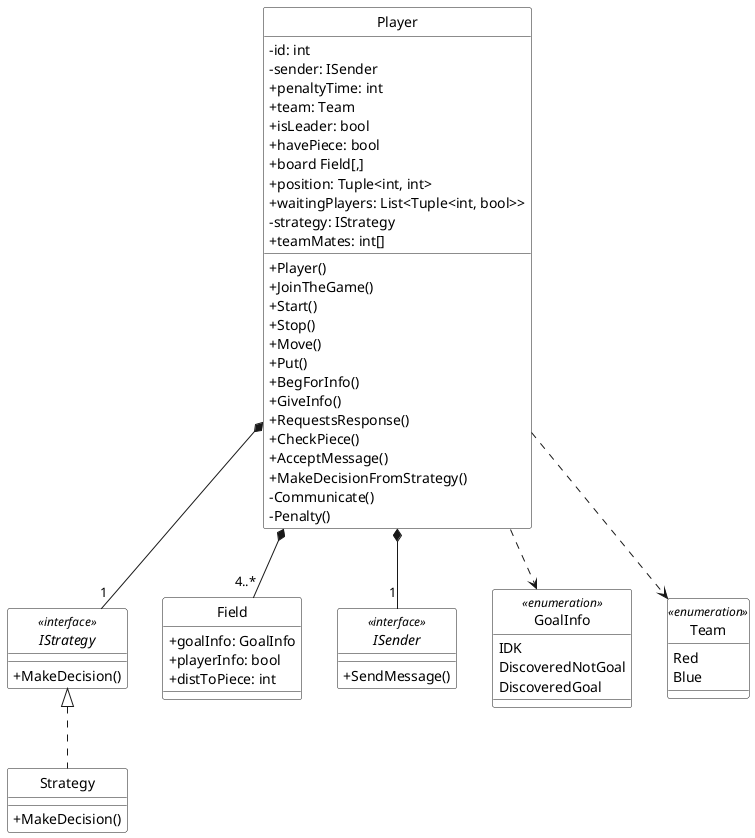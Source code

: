 @startuml
skinparam shadowing false
skinparam monochrome true
skinparam classAttributeIconSize 0
hide circles

skinparam class {
BackgroundColor white
}

IStrategy <|.. Strategy
Player *-- "4..*" Field
Player *-- "1" IStrategy
Player *-- "1" ISender
Player ..> GoalInfo
Player ..> Team

class Player {
- id: int
- sender: ISender
+ penaltyTime: int
+ team: Team
+ isLeader: bool
+ havePiece: bool
+ board Field[,]
+ position: Tuple<int, int>
+ waitingPlayers: List<Tuple<int, bool>>
- strategy: IStrategy
+ teamMates: int[]

+ Player()
+ JoinTheGame()
+ Start()
+ Stop()
+ Move()
+ Put()
+ BegForInfo()
+ GiveInfo()
+ RequestsResponse()
+ CheckPiece()
+ AcceptMessage()
+ MakeDecisionFromStrategy()
- Communicate()
- Penalty()
}

class Field{
+ goalInfo: GoalInfo
+ playerInfo: bool
+ distToPiece: int
}

interface IStrategy <<interface>> {
+ MakeDecision()
}

interface ISender <<interface>> {
+ SendMessage()
}


class Strategy {
+ MakeDecision()
}

enum Team <<enumeration>> {
Red
Blue
}

enum GoalInfo <<enumeration>> {
IDK
DiscoveredNotGoal
DiscoveredGoal
}
@enduml
